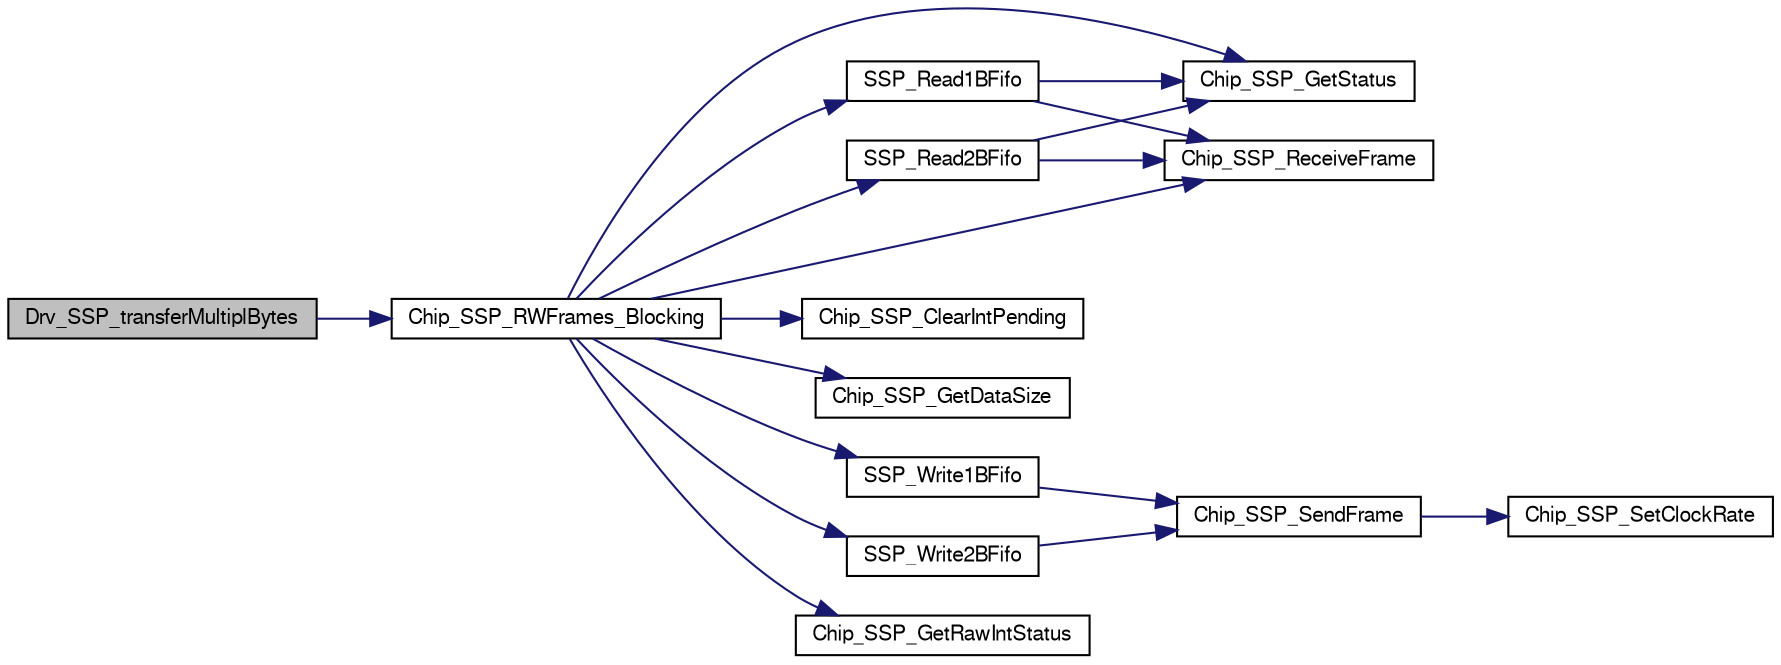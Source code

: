 digraph "Drv_SSP_transferMultiplBytes"
{
  edge [fontname="FreeSans",fontsize="10",labelfontname="FreeSans",labelfontsize="10"];
  node [fontname="FreeSans",fontsize="10",shape=record];
  rankdir="LR";
  Node1 [label="Drv_SSP_transferMultiplBytes",height=0.2,width=0.4,color="black", fillcolor="grey75", style="filled", fontcolor="black"];
  Node1 -> Node2 [color="midnightblue",fontsize="10",style="solid"];
  Node2 [label="Chip_SSP_RWFrames_Blocking",height=0.2,width=0.4,color="black", fillcolor="white", style="filled",URL="$group__SSP__17XX__40XX.html#ga302a381ad4d291164144ad2720399078",tooltip="SSP Polling Read/Write in blocking mode. "];
  Node2 -> Node3 [color="midnightblue",fontsize="10",style="solid"];
  Node3 [label="Chip_SSP_GetStatus",height=0.2,width=0.4,color="black", fillcolor="white", style="filled",URL="$group__SSP__17XX__40XX.html#ga82dd278bcdbd80eaacc43abc211a970f",tooltip="Get the current status of SSP controller. "];
  Node2 -> Node4 [color="midnightblue",fontsize="10",style="solid"];
  Node4 [label="Chip_SSP_ReceiveFrame",height=0.2,width=0.4,color="black", fillcolor="white", style="filled",URL="$group__SSP__17XX__40XX.html#ga7da053acf90aff24ca59bdf673207aac",tooltip="Get received SSP data. "];
  Node2 -> Node5 [color="midnightblue",fontsize="10",style="solid"];
  Node5 [label="Chip_SSP_ClearIntPending",height=0.2,width=0.4,color="black", fillcolor="white", style="filled",URL="$group__SSP__17XX__40XX.html#ga5fe8047a36b3055251cff755d339ca4a",tooltip="Clear the corresponding interrupt condition(s) in the SSP controller. "];
  Node2 -> Node6 [color="midnightblue",fontsize="10",style="solid"];
  Node6 [label="Chip_SSP_GetDataSize",height=0.2,width=0.4,color="black", fillcolor="white", style="filled",URL="$group__SSP__17XX__40XX.html#ga421d39f6094d0f335e5acbc3dd5f0b09",tooltip="Get the number of bits transferred in each frame. "];
  Node2 -> Node7 [color="midnightblue",fontsize="10",style="solid"];
  Node7 [label="SSP_Write2BFifo",height=0.2,width=0.4,color="black", fillcolor="white", style="filled",URL="$ssp__17xx__40xx_8c.html#a9c98fc8b1dcf42da02317388972abc5b"];
  Node7 -> Node8 [color="midnightblue",fontsize="10",style="solid"];
  Node8 [label="Chip_SSP_SendFrame",height=0.2,width=0.4,color="black", fillcolor="white", style="filled",URL="$group__SSP__17XX__40XX.html#gab01849b80cad7f46924a04346560006c",tooltip="Send SSP 16-bit data. "];
  Node8 -> Node9 [color="midnightblue",fontsize="10",style="solid"];
  Node9 [label="Chip_SSP_SetClockRate",height=0.2,width=0.4,color="black", fillcolor="white", style="filled",URL="$group__SSP__17XX__40XX.html#ga49832a18e0618a82afd66caa6f868445",tooltip="Set up output clocks per bit for SSP bus. "];
  Node2 -> Node10 [color="midnightblue",fontsize="10",style="solid"];
  Node10 [label="Chip_SSP_GetRawIntStatus",height=0.2,width=0.4,color="black", fillcolor="white", style="filled",URL="$group__SSP__17XX__40XX.html#ga0cc48f6c5bea491f2965b5b6fd0dcf69",tooltip="Get the raw interrupt status. "];
  Node2 -> Node11 [color="midnightblue",fontsize="10",style="solid"];
  Node11 [label="SSP_Read2BFifo",height=0.2,width=0.4,color="black", fillcolor="white", style="filled",URL="$ssp__17xx__40xx_8c.html#aa291d1079d31fe085aa86b70aa21157d"];
  Node11 -> Node3 [color="midnightblue",fontsize="10",style="solid"];
  Node11 -> Node4 [color="midnightblue",fontsize="10",style="solid"];
  Node2 -> Node12 [color="midnightblue",fontsize="10",style="solid"];
  Node12 [label="SSP_Write1BFifo",height=0.2,width=0.4,color="black", fillcolor="white", style="filled",URL="$ssp__17xx__40xx_8c.html#a71e1884ac83b1945523e96f19674efcd"];
  Node12 -> Node8 [color="midnightblue",fontsize="10",style="solid"];
  Node2 -> Node13 [color="midnightblue",fontsize="10",style="solid"];
  Node13 [label="SSP_Read1BFifo",height=0.2,width=0.4,color="black", fillcolor="white", style="filled",URL="$ssp__17xx__40xx_8c.html#aca75d71df356e4e04cbcbeadf96c52c6"];
  Node13 -> Node3 [color="midnightblue",fontsize="10",style="solid"];
  Node13 -> Node4 [color="midnightblue",fontsize="10",style="solid"];
}

